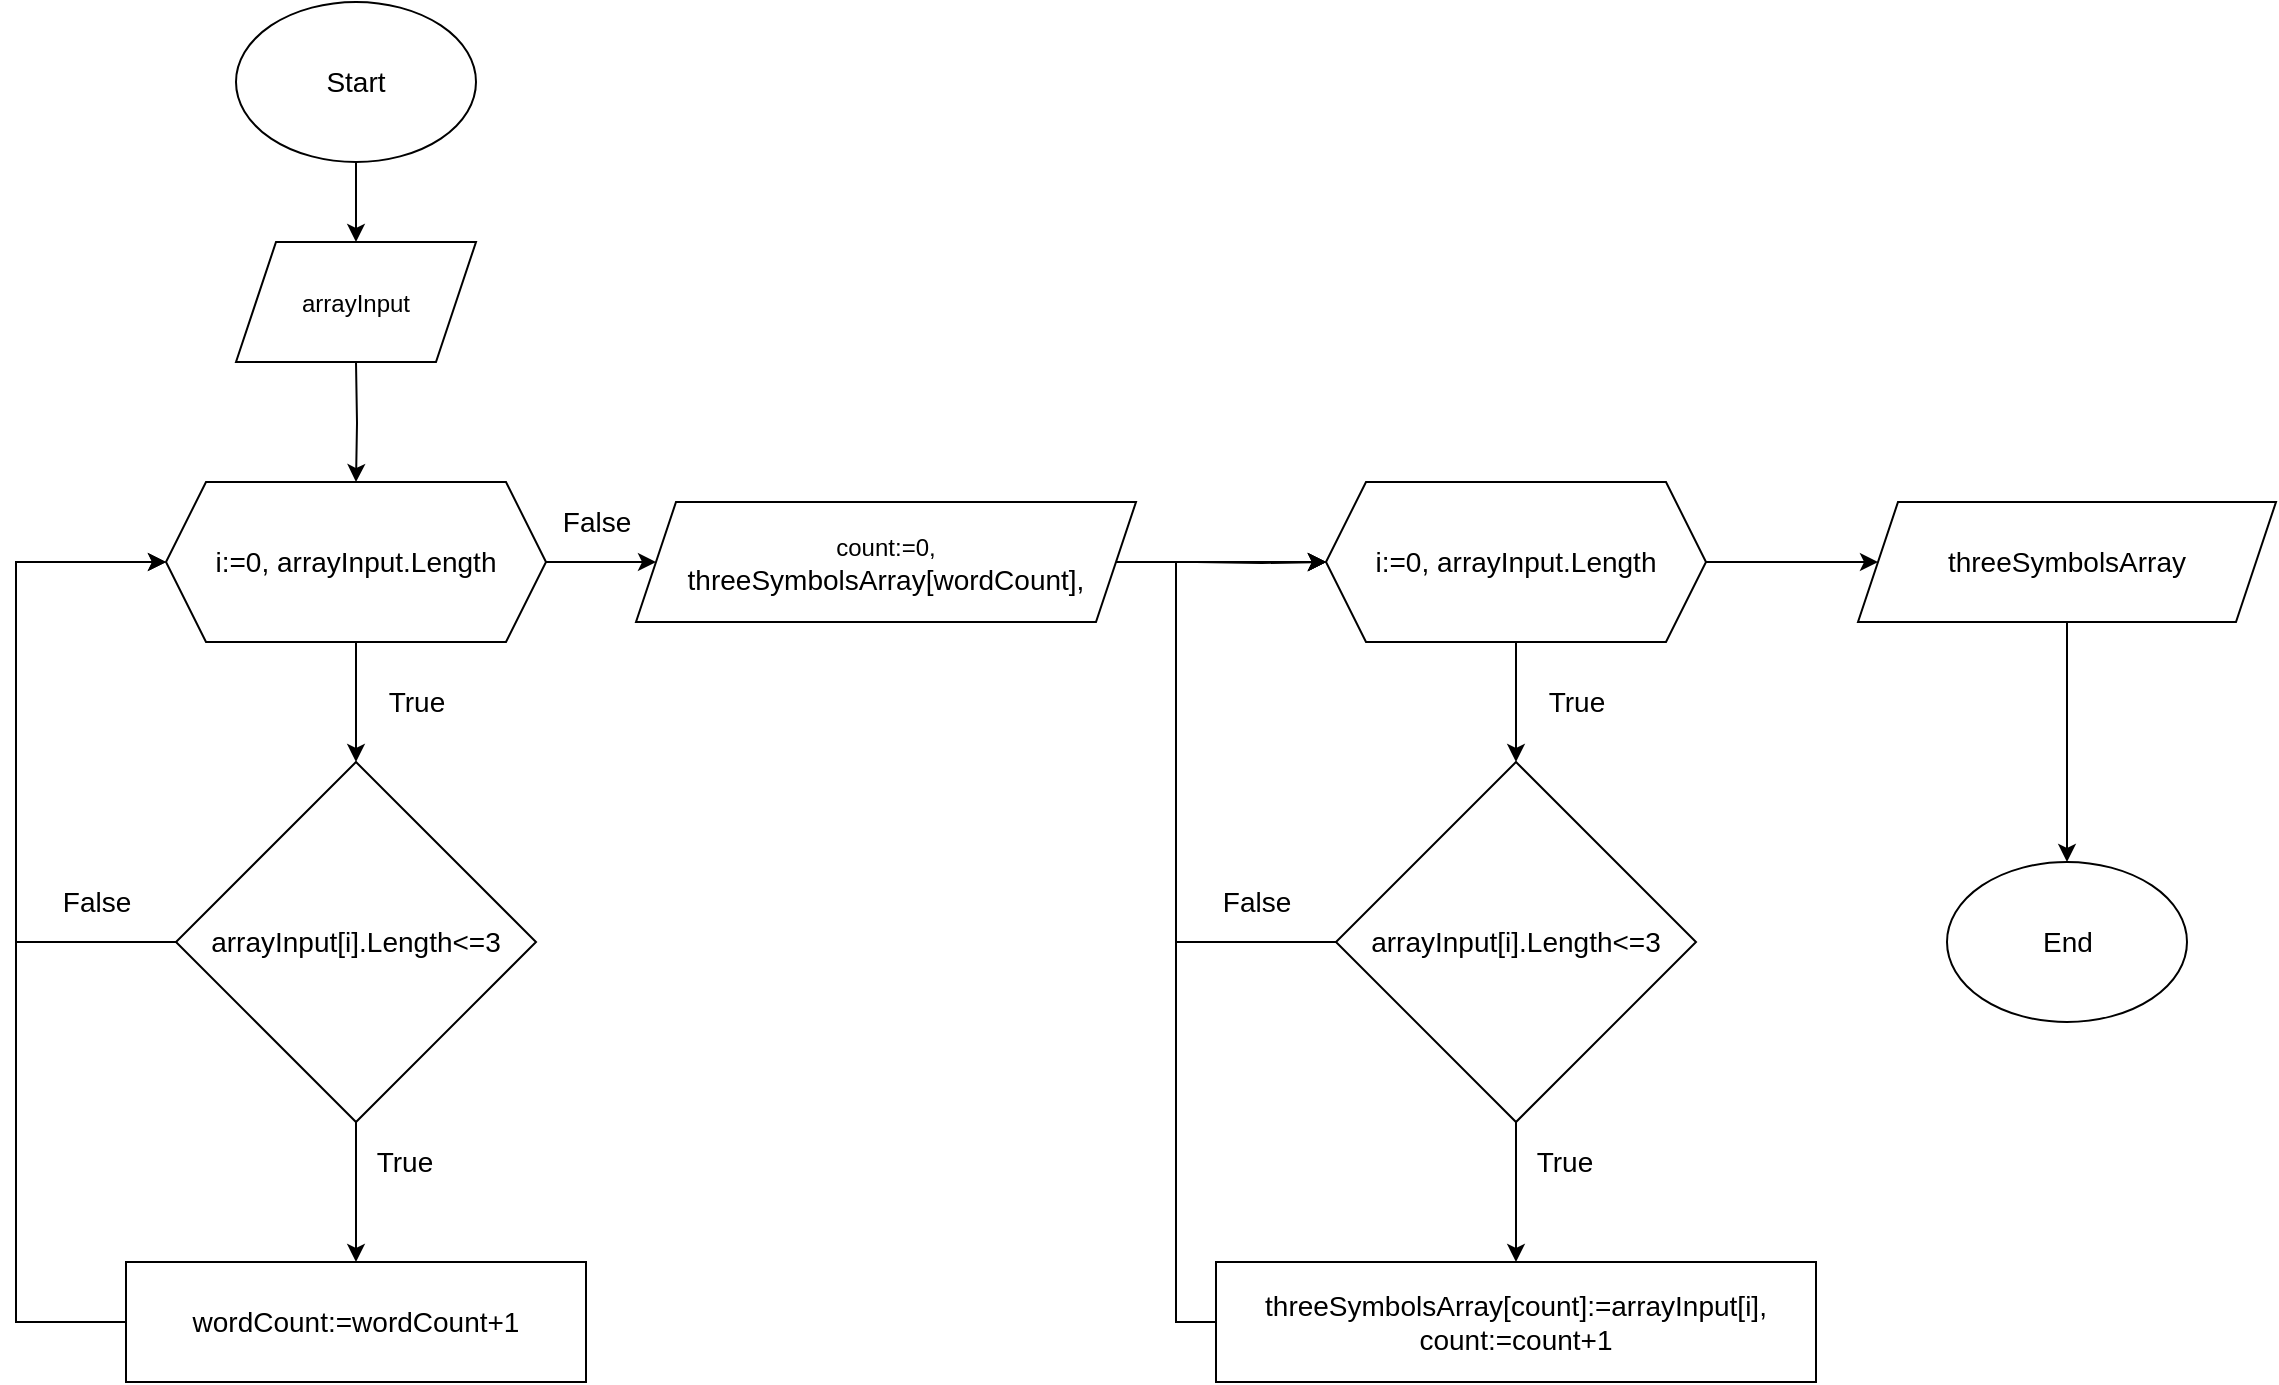 <mxfile>
    <diagram id="uxm2OugMXv17M6VIuQM_" name="Страница 1">
        <mxGraphModel dx="1286" dy="438" grid="1" gridSize="10" guides="1" tooltips="1" connect="1" arrows="1" fold="1" page="1" pageScale="1" pageWidth="827" pageHeight="1169" math="0" shadow="0">
            <root>
                <mxCell id="0"/>
                <mxCell id="1" parent="0"/>
                <mxCell id="VCDlEnHA8Nem8jr0bIxg-3" style="edgeStyle=orthogonalEdgeStyle;rounded=0;orthogonalLoop=1;jettySize=auto;html=1;entryX=0.5;entryY=0;entryDx=0;entryDy=0;" parent="1" source="VCDlEnHA8Nem8jr0bIxg-1" edge="1">
                    <mxGeometry relative="1" as="geometry">
                        <mxPoint x="370" y="190" as="targetPoint"/>
                    </mxGeometry>
                </mxCell>
                <mxCell id="VCDlEnHA8Nem8jr0bIxg-1" value="&lt;font style=&quot;font-size: 14px&quot;&gt;Start&lt;/font&gt;" style="ellipse;whiteSpace=wrap;html=1;" parent="1" vertex="1">
                    <mxGeometry x="310" y="70" width="120" height="80" as="geometry"/>
                </mxCell>
                <mxCell id="VCDlEnHA8Nem8jr0bIxg-5" style="edgeStyle=orthogonalEdgeStyle;rounded=0;orthogonalLoop=1;jettySize=auto;html=1;entryX=0.5;entryY=0;entryDx=0;entryDy=0;" parent="1" target="VCDlEnHA8Nem8jr0bIxg-4" edge="1">
                    <mxGeometry relative="1" as="geometry">
                        <mxPoint x="370" y="250" as="sourcePoint"/>
                    </mxGeometry>
                </mxCell>
                <mxCell id="VCDlEnHA8Nem8jr0bIxg-9" style="edgeStyle=orthogonalEdgeStyle;rounded=0;orthogonalLoop=1;jettySize=auto;html=1;entryX=0.5;entryY=0;entryDx=0;entryDy=0;fontSize=14;" parent="1" source="VCDlEnHA8Nem8jr0bIxg-4" target="VCDlEnHA8Nem8jr0bIxg-6" edge="1">
                    <mxGeometry relative="1" as="geometry"/>
                </mxCell>
                <mxCell id="VCDlEnHA8Nem8jr0bIxg-18" style="edgeStyle=orthogonalEdgeStyle;rounded=0;orthogonalLoop=1;jettySize=auto;html=1;entryX=0;entryY=0.5;entryDx=0;entryDy=0;fontSize=14;" parent="1" source="VCDlEnHA8Nem8jr0bIxg-4" target="VCDlEnHA8Nem8jr0bIxg-20" edge="1">
                    <mxGeometry relative="1" as="geometry">
                        <mxPoint x="550" y="350" as="targetPoint"/>
                    </mxGeometry>
                </mxCell>
                <mxCell id="VCDlEnHA8Nem8jr0bIxg-4" value="&lt;font style=&quot;font-size: 14px&quot;&gt;i:=0, arrayInput.Length&lt;/font&gt;" style="shape=hexagon;perimeter=hexagonPerimeter2;whiteSpace=wrap;html=1;fixedSize=1;" parent="1" vertex="1">
                    <mxGeometry x="275" y="310" width="190" height="80" as="geometry"/>
                </mxCell>
                <mxCell id="VCDlEnHA8Nem8jr0bIxg-11" style="edgeStyle=orthogonalEdgeStyle;rounded=0;orthogonalLoop=1;jettySize=auto;html=1;fontSize=14;" parent="1" source="VCDlEnHA8Nem8jr0bIxg-6" target="VCDlEnHA8Nem8jr0bIxg-10" edge="1">
                    <mxGeometry relative="1" as="geometry"/>
                </mxCell>
                <mxCell id="VCDlEnHA8Nem8jr0bIxg-14" style="edgeStyle=orthogonalEdgeStyle;rounded=0;orthogonalLoop=1;jettySize=auto;html=1;fontSize=14;entryX=0;entryY=0.5;entryDx=0;entryDy=0;exitX=0;exitY=0.5;exitDx=0;exitDy=0;" parent="1" source="VCDlEnHA8Nem8jr0bIxg-6" target="VCDlEnHA8Nem8jr0bIxg-4" edge="1">
                    <mxGeometry relative="1" as="geometry">
                        <mxPoint x="120" y="360" as="targetPoint"/>
                        <Array as="points">
                            <mxPoint x="200" y="540"/>
                            <mxPoint x="200" y="350"/>
                        </Array>
                    </mxGeometry>
                </mxCell>
                <mxCell id="VCDlEnHA8Nem8jr0bIxg-6" value="&lt;font style=&quot;font-size: 14px&quot;&gt;arrayInput[i].Length&amp;lt;=3&lt;/font&gt;" style="rhombus;whiteSpace=wrap;html=1;" parent="1" vertex="1">
                    <mxGeometry x="280" y="450" width="180" height="180" as="geometry"/>
                </mxCell>
                <mxCell id="VCDlEnHA8Nem8jr0bIxg-8" value="&lt;span style=&quot;font-size: 12px&quot;&gt;arrayInput&lt;/span&gt;" style="shape=parallelogram;perimeter=parallelogramPerimeter;whiteSpace=wrap;html=1;fixedSize=1;fontSize=14;" parent="1" vertex="1">
                    <mxGeometry x="310" y="190" width="120" height="60" as="geometry"/>
                </mxCell>
                <mxCell id="VCDlEnHA8Nem8jr0bIxg-13" style="edgeStyle=orthogonalEdgeStyle;rounded=0;orthogonalLoop=1;jettySize=auto;html=1;fontSize=14;entryX=0;entryY=0.5;entryDx=0;entryDy=0;" parent="1" source="VCDlEnHA8Nem8jr0bIxg-10" target="VCDlEnHA8Nem8jr0bIxg-4" edge="1">
                    <mxGeometry relative="1" as="geometry">
                        <mxPoint x="180" y="360" as="targetPoint"/>
                        <Array as="points">
                            <mxPoint x="200" y="730"/>
                            <mxPoint x="200" y="350"/>
                        </Array>
                    </mxGeometry>
                </mxCell>
                <mxCell id="VCDlEnHA8Nem8jr0bIxg-10" value="wordCount:=wordCount+1" style="rounded=0;whiteSpace=wrap;html=1;fontSize=14;" parent="1" vertex="1">
                    <mxGeometry x="255" y="700" width="230" height="60" as="geometry"/>
                </mxCell>
                <mxCell id="VCDlEnHA8Nem8jr0bIxg-12" value="True" style="text;html=1;align=center;verticalAlign=middle;resizable=0;points=[];autosize=1;strokeColor=none;fillColor=none;fontSize=14;" parent="1" vertex="1">
                    <mxGeometry x="374" y="640" width="40" height="20" as="geometry"/>
                </mxCell>
                <mxCell id="VCDlEnHA8Nem8jr0bIxg-15" value="False" style="text;html=1;align=center;verticalAlign=middle;resizable=0;points=[];autosize=1;strokeColor=none;fillColor=none;fontSize=14;" parent="1" vertex="1">
                    <mxGeometry x="215" y="510" width="50" height="20" as="geometry"/>
                </mxCell>
                <mxCell id="VCDlEnHA8Nem8jr0bIxg-16" value="True" style="text;html=1;align=center;verticalAlign=middle;resizable=0;points=[];autosize=1;strokeColor=none;fillColor=none;fontSize=14;" parent="1" vertex="1">
                    <mxGeometry x="380" y="410" width="40" height="20" as="geometry"/>
                </mxCell>
                <mxCell id="VCDlEnHA8Nem8jr0bIxg-19" value="False" style="text;html=1;align=center;verticalAlign=middle;resizable=0;points=[];autosize=1;strokeColor=none;fillColor=none;fontSize=14;" parent="1" vertex="1">
                    <mxGeometry x="465" y="320" width="50" height="20" as="geometry"/>
                </mxCell>
                <mxCell id="VCDlEnHA8Nem8jr0bIxg-34" style="edgeStyle=orthogonalEdgeStyle;rounded=0;orthogonalLoop=1;jettySize=auto;html=1;entryX=0;entryY=0.5;entryDx=0;entryDy=0;fontSize=14;" parent="1" target="VCDlEnHA8Nem8jr0bIxg-24" edge="1">
                    <mxGeometry relative="1" as="geometry">
                        <mxPoint x="790" y="350" as="sourcePoint"/>
                    </mxGeometry>
                </mxCell>
                <mxCell id="VCDlEnHA8Nem8jr0bIxg-35" style="edgeStyle=orthogonalEdgeStyle;rounded=0;orthogonalLoop=1;jettySize=auto;html=1;entryX=0;entryY=0.5;entryDx=0;entryDy=0;fontSize=14;" parent="1" source="VCDlEnHA8Nem8jr0bIxg-20" target="VCDlEnHA8Nem8jr0bIxg-24" edge="1">
                    <mxGeometry relative="1" as="geometry"/>
                </mxCell>
                <mxCell id="VCDlEnHA8Nem8jr0bIxg-20" value="&lt;span style=&quot;font-size: 12px&quot;&gt;count:=0,&lt;/span&gt;&lt;br&gt;threeSymbolsArray[wordCount]," style="shape=parallelogram;perimeter=parallelogramPerimeter;whiteSpace=wrap;html=1;fixedSize=1;fontSize=14;" parent="1" vertex="1">
                    <mxGeometry x="510" y="320" width="250" height="60" as="geometry"/>
                </mxCell>
                <mxCell id="VCDlEnHA8Nem8jr0bIxg-22" value="End" style="ellipse;whiteSpace=wrap;html=1;fontSize=14;" parent="1" vertex="1">
                    <mxGeometry x="1165.5" y="500" width="120" height="80" as="geometry"/>
                </mxCell>
                <mxCell id="VCDlEnHA8Nem8jr0bIxg-23" style="edgeStyle=orthogonalEdgeStyle;rounded=0;orthogonalLoop=1;jettySize=auto;html=1;entryX=0.5;entryY=0;entryDx=0;entryDy=0;fontSize=14;" parent="1" source="VCDlEnHA8Nem8jr0bIxg-24" target="VCDlEnHA8Nem8jr0bIxg-27" edge="1">
                    <mxGeometry relative="1" as="geometry"/>
                </mxCell>
                <mxCell id="VCDlEnHA8Nem8jr0bIxg-37" style="edgeStyle=orthogonalEdgeStyle;rounded=0;orthogonalLoop=1;jettySize=auto;html=1;entryX=0;entryY=0.5;entryDx=0;entryDy=0;fontSize=14;" parent="1" source="VCDlEnHA8Nem8jr0bIxg-24" target="VCDlEnHA8Nem8jr0bIxg-36" edge="1">
                    <mxGeometry relative="1" as="geometry"/>
                </mxCell>
                <mxCell id="VCDlEnHA8Nem8jr0bIxg-24" value="&lt;span style=&quot;font-size: 14px&quot;&gt;i:=0, arrayInput.Length&lt;/span&gt;" style="shape=hexagon;perimeter=hexagonPerimeter2;whiteSpace=wrap;html=1;fixedSize=1;" parent="1" vertex="1">
                    <mxGeometry x="855" y="310" width="190" height="80" as="geometry"/>
                </mxCell>
                <mxCell id="VCDlEnHA8Nem8jr0bIxg-25" style="edgeStyle=orthogonalEdgeStyle;rounded=0;orthogonalLoop=1;jettySize=auto;html=1;fontSize=14;" parent="1" source="VCDlEnHA8Nem8jr0bIxg-27" target="VCDlEnHA8Nem8jr0bIxg-29" edge="1">
                    <mxGeometry relative="1" as="geometry"/>
                </mxCell>
                <mxCell id="VCDlEnHA8Nem8jr0bIxg-26" style="edgeStyle=orthogonalEdgeStyle;rounded=0;orthogonalLoop=1;jettySize=auto;html=1;fontSize=14;entryX=0;entryY=0.5;entryDx=0;entryDy=0;exitX=0;exitY=0.5;exitDx=0;exitDy=0;" parent="1" source="VCDlEnHA8Nem8jr0bIxg-27" target="VCDlEnHA8Nem8jr0bIxg-24" edge="1">
                    <mxGeometry relative="1" as="geometry">
                        <mxPoint x="700" y="360" as="targetPoint"/>
                        <Array as="points">
                            <mxPoint x="780" y="540"/>
                            <mxPoint x="780" y="350"/>
                        </Array>
                    </mxGeometry>
                </mxCell>
                <mxCell id="VCDlEnHA8Nem8jr0bIxg-27" value="&lt;font style=&quot;font-size: 14px&quot;&gt;arrayInput[i].Length&amp;lt;=3&lt;/font&gt;" style="rhombus;whiteSpace=wrap;html=1;" parent="1" vertex="1">
                    <mxGeometry x="860" y="450" width="180" height="180" as="geometry"/>
                </mxCell>
                <mxCell id="VCDlEnHA8Nem8jr0bIxg-28" style="edgeStyle=orthogonalEdgeStyle;rounded=0;orthogonalLoop=1;jettySize=auto;html=1;fontSize=14;entryX=0;entryY=0.5;entryDx=0;entryDy=0;" parent="1" source="VCDlEnHA8Nem8jr0bIxg-29" target="VCDlEnHA8Nem8jr0bIxg-24" edge="1">
                    <mxGeometry relative="1" as="geometry">
                        <mxPoint x="760" y="360" as="targetPoint"/>
                        <Array as="points">
                            <mxPoint x="780" y="730"/>
                            <mxPoint x="780" y="350"/>
                        </Array>
                    </mxGeometry>
                </mxCell>
                <mxCell id="VCDlEnHA8Nem8jr0bIxg-29" value="threeSymbolsArray[count]:=arrayInput[i],&lt;br&gt;count:=count+1" style="rounded=0;whiteSpace=wrap;html=1;fontSize=14;" parent="1" vertex="1">
                    <mxGeometry x="800" y="700" width="300" height="60" as="geometry"/>
                </mxCell>
                <mxCell id="VCDlEnHA8Nem8jr0bIxg-30" value="True" style="text;html=1;align=center;verticalAlign=middle;resizable=0;points=[];autosize=1;strokeColor=none;fillColor=none;fontSize=14;" parent="1" vertex="1">
                    <mxGeometry x="954" y="640" width="40" height="20" as="geometry"/>
                </mxCell>
                <mxCell id="VCDlEnHA8Nem8jr0bIxg-31" value="False" style="text;html=1;align=center;verticalAlign=middle;resizable=0;points=[];autosize=1;strokeColor=none;fillColor=none;fontSize=14;" parent="1" vertex="1">
                    <mxGeometry x="795" y="510" width="50" height="20" as="geometry"/>
                </mxCell>
                <mxCell id="VCDlEnHA8Nem8jr0bIxg-32" value="True" style="text;html=1;align=center;verticalAlign=middle;resizable=0;points=[];autosize=1;strokeColor=none;fillColor=none;fontSize=14;" parent="1" vertex="1">
                    <mxGeometry x="960" y="410" width="40" height="20" as="geometry"/>
                </mxCell>
                <mxCell id="VCDlEnHA8Nem8jr0bIxg-38" style="edgeStyle=orthogonalEdgeStyle;rounded=0;orthogonalLoop=1;jettySize=auto;html=1;entryX=0.5;entryY=0;entryDx=0;entryDy=0;fontSize=14;" parent="1" source="VCDlEnHA8Nem8jr0bIxg-36" target="VCDlEnHA8Nem8jr0bIxg-22" edge="1">
                    <mxGeometry relative="1" as="geometry"/>
                </mxCell>
                <mxCell id="VCDlEnHA8Nem8jr0bIxg-36" value="&lt;span&gt;threeSymbolsArray&lt;/span&gt;" style="shape=parallelogram;perimeter=parallelogramPerimeter;whiteSpace=wrap;html=1;fixedSize=1;fontSize=14;" parent="1" vertex="1">
                    <mxGeometry x="1121" y="320" width="209" height="60" as="geometry"/>
                </mxCell>
            </root>
        </mxGraphModel>
    </diagram>
</mxfile>